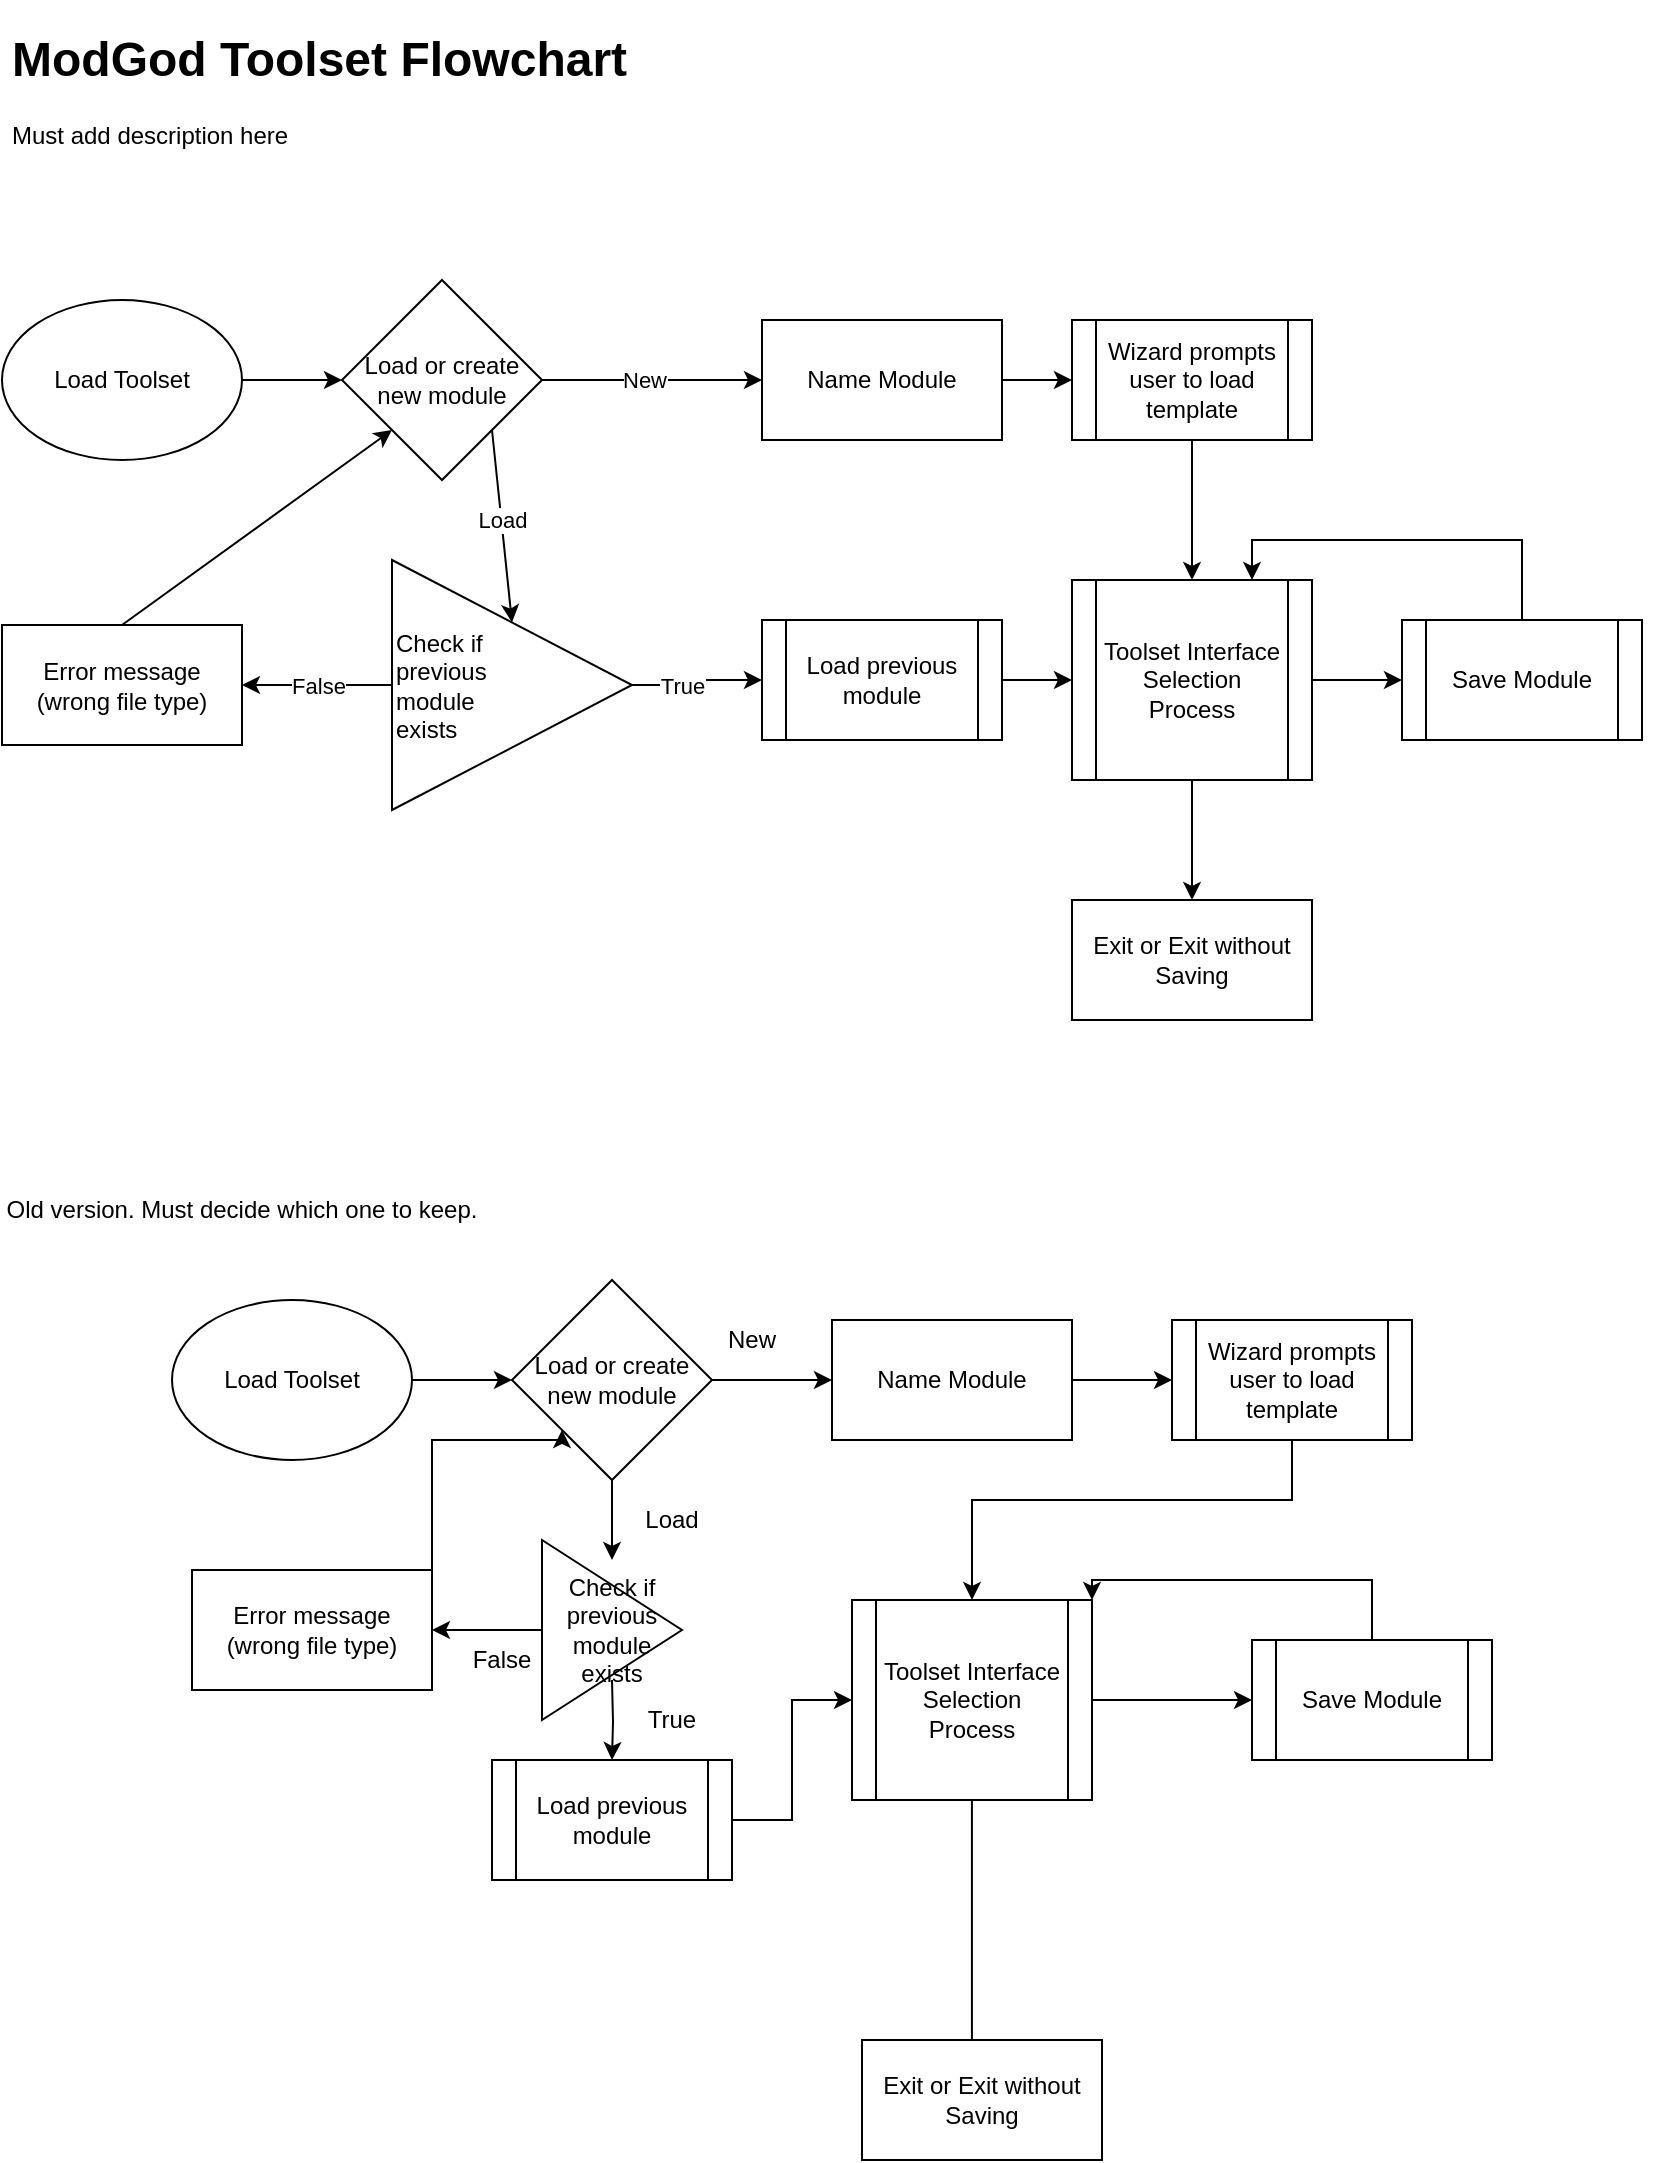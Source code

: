 <mxfile version="20.6.2" type="device"><diagram id="R2Yw-PA5Zl76v-Yz2pTC" name="Page-1"><mxGraphModel dx="1648" dy="820" grid="1" gridSize="10" guides="1" tooltips="1" connect="1" arrows="1" fold="1" page="1" pageScale="1" pageWidth="850" pageHeight="1100" math="0" shadow="0"><root><mxCell id="0"/><mxCell id="1" parent="0"/><mxCell id="6qQ_5ZA5_tba8BoMrGhh-3" value="" style="edgeStyle=orthogonalEdgeStyle;rounded=0;orthogonalLoop=1;jettySize=auto;html=1;" parent="1" source="6qQ_5ZA5_tba8BoMrGhh-1" target="6qQ_5ZA5_tba8BoMrGhh-2" edge="1"><mxGeometry relative="1" as="geometry"/></mxCell><mxCell id="6qQ_5ZA5_tba8BoMrGhh-1" value="Load Toolset" style="ellipse;whiteSpace=wrap;html=1;" parent="1" vertex="1"><mxGeometry x="95" y="650" width="120" height="80" as="geometry"/></mxCell><mxCell id="6qQ_5ZA5_tba8BoMrGhh-5" value="" style="edgeStyle=orthogonalEdgeStyle;rounded=0;orthogonalLoop=1;jettySize=auto;html=1;" parent="1" source="6qQ_5ZA5_tba8BoMrGhh-31" target="6qQ_5ZA5_tba8BoMrGhh-4" edge="1"><mxGeometry relative="1" as="geometry"/></mxCell><mxCell id="6qQ_5ZA5_tba8BoMrGhh-7" value="" style="edgeStyle=orthogonalEdgeStyle;rounded=0;orthogonalLoop=1;jettySize=auto;html=1;" parent="1" target="6qQ_5ZA5_tba8BoMrGhh-6" edge="1"><mxGeometry relative="1" as="geometry"><mxPoint x="315" y="840" as="sourcePoint"/></mxGeometry></mxCell><mxCell id="6qQ_5ZA5_tba8BoMrGhh-2" value="Load or create new module" style="rhombus;whiteSpace=wrap;html=1;" parent="1" vertex="1"><mxGeometry x="265" y="640" width="100" height="100" as="geometry"/></mxCell><mxCell id="6qQ_5ZA5_tba8BoMrGhh-24" style="edgeStyle=orthogonalEdgeStyle;rounded=0;orthogonalLoop=1;jettySize=auto;html=1;entryX=0.5;entryY=0;entryDx=0;entryDy=0;" parent="1" source="6qQ_5ZA5_tba8BoMrGhh-4" target="6qQ_5ZA5_tba8BoMrGhh-22" edge="1"><mxGeometry relative="1" as="geometry"><Array as="points"><mxPoint x="655" y="750"/><mxPoint x="495" y="750"/></Array></mxGeometry></mxCell><mxCell id="6qQ_5ZA5_tba8BoMrGhh-4" value="Wizard prompts user to load template" style="shape=process;whiteSpace=wrap;html=1;backgroundOutline=1;" parent="1" vertex="1"><mxGeometry x="595" y="660" width="120" height="60" as="geometry"/></mxCell><mxCell id="6qQ_5ZA5_tba8BoMrGhh-23" style="edgeStyle=orthogonalEdgeStyle;rounded=0;orthogonalLoop=1;jettySize=auto;html=1;entryX=0;entryY=0.5;entryDx=0;entryDy=0;" parent="1" source="6qQ_5ZA5_tba8BoMrGhh-6" target="6qQ_5ZA5_tba8BoMrGhh-22" edge="1"><mxGeometry relative="1" as="geometry"/></mxCell><mxCell id="6qQ_5ZA5_tba8BoMrGhh-6" value="Load previous module" style="shape=process;whiteSpace=wrap;html=1;backgroundOutline=1;" parent="1" vertex="1"><mxGeometry x="255" y="880" width="120" height="60" as="geometry"/></mxCell><mxCell id="6qQ_5ZA5_tba8BoMrGhh-8" value="Load" style="text;html=1;strokeColor=none;fillColor=none;align=center;verticalAlign=middle;whiteSpace=wrap;rounded=0;" parent="1" vertex="1"><mxGeometry x="325" y="750" width="40" height="20" as="geometry"/></mxCell><mxCell id="6qQ_5ZA5_tba8BoMrGhh-10" value="" style="edgeStyle=orthogonalEdgeStyle;rounded=0;orthogonalLoop=1;jettySize=auto;html=1;" parent="1" source="6qQ_5ZA5_tba8BoMrGhh-2" edge="1"><mxGeometry relative="1" as="geometry"><mxPoint x="315" y="740" as="sourcePoint"/><mxPoint x="315" y="780" as="targetPoint"/></mxGeometry></mxCell><mxCell id="6qQ_5ZA5_tba8BoMrGhh-19" style="edgeStyle=orthogonalEdgeStyle;rounded=0;orthogonalLoop=1;jettySize=auto;html=1;" parent="1" source="6qQ_5ZA5_tba8BoMrGhh-11" target="6qQ_5ZA5_tba8BoMrGhh-18" edge="1"><mxGeometry relative="1" as="geometry"/></mxCell><mxCell id="6qQ_5ZA5_tba8BoMrGhh-11" value="Check if previous module exists" style="triangle;whiteSpace=wrap;html=1;" parent="1" vertex="1"><mxGeometry x="280" y="770" width="70" height="90" as="geometry"/></mxCell><mxCell id="6qQ_5ZA5_tba8BoMrGhh-12" value="New" style="text;html=1;strokeColor=none;fillColor=none;align=center;verticalAlign=middle;whiteSpace=wrap;rounded=0;" parent="1" vertex="1"><mxGeometry x="365" y="660" width="40" height="20" as="geometry"/></mxCell><mxCell id="6qQ_5ZA5_tba8BoMrGhh-16" value="True" style="text;html=1;strokeColor=none;fillColor=none;align=center;verticalAlign=middle;whiteSpace=wrap;rounded=0;" parent="1" vertex="1"><mxGeometry x="325" y="850" width="40" height="20" as="geometry"/></mxCell><mxCell id="6qQ_5ZA5_tba8BoMrGhh-17" value="False" style="text;html=1;strokeColor=none;fillColor=none;align=center;verticalAlign=middle;whiteSpace=wrap;rounded=0;" parent="1" vertex="1"><mxGeometry x="240" y="820" width="40" height="20" as="geometry"/></mxCell><mxCell id="6qQ_5ZA5_tba8BoMrGhh-21" style="edgeStyle=orthogonalEdgeStyle;rounded=0;orthogonalLoop=1;jettySize=auto;html=1;entryX=0;entryY=1;entryDx=0;entryDy=0;" parent="1" source="6qQ_5ZA5_tba8BoMrGhh-18" edge="1" target="6qQ_5ZA5_tba8BoMrGhh-2"><mxGeometry relative="1" as="geometry"><mxPoint x="255" y="700" as="targetPoint"/><Array as="points"><mxPoint x="225" y="720"/><mxPoint x="290" y="720"/></Array></mxGeometry></mxCell><mxCell id="6qQ_5ZA5_tba8BoMrGhh-18" value="Error message (wrong file type)" style="rounded=0;whiteSpace=wrap;html=1;" parent="1" vertex="1"><mxGeometry x="105" y="785" width="120" height="60" as="geometry"/></mxCell><mxCell id="6qQ_5ZA5_tba8BoMrGhh-27" value="" style="edgeStyle=orthogonalEdgeStyle;rounded=0;orthogonalLoop=1;jettySize=auto;html=1;" parent="1" source="6qQ_5ZA5_tba8BoMrGhh-22" target="6qQ_5ZA5_tba8BoMrGhh-26" edge="1"><mxGeometry relative="1" as="geometry"/></mxCell><mxCell id="6qQ_5ZA5_tba8BoMrGhh-30" style="edgeStyle=orthogonalEdgeStyle;rounded=0;orthogonalLoop=1;jettySize=auto;html=1;entryX=0.458;entryY=0.167;entryDx=0;entryDy=0;entryPerimeter=0;" parent="1" source="6qQ_5ZA5_tba8BoMrGhh-22" target="6qQ_5ZA5_tba8BoMrGhh-29" edge="1"><mxGeometry relative="1" as="geometry"/></mxCell><mxCell id="6qQ_5ZA5_tba8BoMrGhh-22" value="Toolset Interface Selection Process" style="shape=process;whiteSpace=wrap;html=1;backgroundOutline=1;" parent="1" vertex="1"><mxGeometry x="435" y="800" width="120" height="100" as="geometry"/></mxCell><mxCell id="6qQ_5ZA5_tba8BoMrGhh-28" style="edgeStyle=orthogonalEdgeStyle;rounded=0;orthogonalLoop=1;jettySize=auto;html=1;entryX=1;entryY=0;entryDx=0;entryDy=0;" parent="1" source="6qQ_5ZA5_tba8BoMrGhh-26" target="6qQ_5ZA5_tba8BoMrGhh-22" edge="1"><mxGeometry relative="1" as="geometry"><mxPoint x="655" y="790" as="targetPoint"/><Array as="points"><mxPoint x="695" y="790"/><mxPoint x="555" y="790"/></Array></mxGeometry></mxCell><mxCell id="6qQ_5ZA5_tba8BoMrGhh-26" value="Save Module" style="shape=process;whiteSpace=wrap;html=1;backgroundOutline=1;" parent="1" vertex="1"><mxGeometry x="635" y="820" width="120" height="60" as="geometry"/></mxCell><mxCell id="6qQ_5ZA5_tba8BoMrGhh-29" value="Exit or Exit without Saving" style="rounded=0;whiteSpace=wrap;html=1;" parent="1" vertex="1"><mxGeometry x="440" y="1020" width="120" height="60" as="geometry"/></mxCell><mxCell id="6qQ_5ZA5_tba8BoMrGhh-31" value="Name Module" style="rounded=0;whiteSpace=wrap;html=1;" parent="1" vertex="1"><mxGeometry x="425" y="660" width="120" height="60" as="geometry"/></mxCell><mxCell id="6qQ_5ZA5_tba8BoMrGhh-32" value="" style="edgeStyle=orthogonalEdgeStyle;rounded=0;orthogonalLoop=1;jettySize=auto;html=1;" parent="1" source="6qQ_5ZA5_tba8BoMrGhh-2" target="6qQ_5ZA5_tba8BoMrGhh-31" edge="1"><mxGeometry relative="1" as="geometry"><mxPoint x="365" y="690" as="sourcePoint"/><mxPoint x="595" y="690" as="targetPoint"/></mxGeometry></mxCell><mxCell id="meFhKcxC9LOJUCu2-5Yn-1" value="&lt;h1&gt;ModGod Toolset Flowchart&lt;/h1&gt;&lt;p&gt;Must add description here&lt;/p&gt;" style="text;html=1;strokeColor=none;fillColor=none;spacing=5;spacingTop=-20;whiteSpace=wrap;overflow=hidden;rounded=0;" vertex="1" parent="1"><mxGeometry x="10" y="10" width="830" height="120" as="geometry"/></mxCell><mxCell id="meFhKcxC9LOJUCu2-5Yn-8" style="edgeStyle=orthogonalEdgeStyle;rounded=0;orthogonalLoop=1;jettySize=auto;html=1;entryX=0;entryY=0.5;entryDx=0;entryDy=0;" edge="1" parent="1" source="meFhKcxC9LOJUCu2-5Yn-2" target="meFhKcxC9LOJUCu2-5Yn-3"><mxGeometry relative="1" as="geometry"/></mxCell><mxCell id="meFhKcxC9LOJUCu2-5Yn-2" value="Load Toolset" style="ellipse;whiteSpace=wrap;html=1;" vertex="1" parent="1"><mxGeometry x="10" y="150" width="120" height="80" as="geometry"/></mxCell><mxCell id="meFhKcxC9LOJUCu2-5Yn-9" style="edgeStyle=orthogonalEdgeStyle;rounded=0;orthogonalLoop=1;jettySize=auto;html=1;exitX=1;exitY=0.5;exitDx=0;exitDy=0;entryX=0;entryY=0.5;entryDx=0;entryDy=0;" edge="1" parent="1" source="meFhKcxC9LOJUCu2-5Yn-3" target="meFhKcxC9LOJUCu2-5Yn-4"><mxGeometry relative="1" as="geometry"/></mxCell><mxCell id="meFhKcxC9LOJUCu2-5Yn-10" value="New" style="edgeLabel;html=1;align=center;verticalAlign=middle;resizable=0;points=[];" vertex="1" connectable="0" parent="meFhKcxC9LOJUCu2-5Yn-9"><mxGeometry x="0.303" relative="1" as="geometry"><mxPoint x="-21" as="offset"/></mxGeometry></mxCell><mxCell id="meFhKcxC9LOJUCu2-5Yn-3" value="Load or create new module" style="rhombus;whiteSpace=wrap;html=1;" vertex="1" parent="1"><mxGeometry x="180" y="140" width="100" height="100" as="geometry"/></mxCell><mxCell id="meFhKcxC9LOJUCu2-5Yn-25" style="edgeStyle=orthogonalEdgeStyle;rounded=0;orthogonalLoop=1;jettySize=auto;html=1;entryX=0;entryY=0.5;entryDx=0;entryDy=0;" edge="1" parent="1" source="meFhKcxC9LOJUCu2-5Yn-4" target="meFhKcxC9LOJUCu2-5Yn-5"><mxGeometry relative="1" as="geometry"/></mxCell><mxCell id="meFhKcxC9LOJUCu2-5Yn-4" value="Name Module" style="rounded=0;whiteSpace=wrap;html=1;" vertex="1" parent="1"><mxGeometry x="390" y="160" width="120" height="60" as="geometry"/></mxCell><mxCell id="meFhKcxC9LOJUCu2-5Yn-26" style="edgeStyle=orthogonalEdgeStyle;rounded=0;orthogonalLoop=1;jettySize=auto;html=1;exitX=0.5;exitY=1;exitDx=0;exitDy=0;entryX=0.5;entryY=0;entryDx=0;entryDy=0;" edge="1" parent="1" source="meFhKcxC9LOJUCu2-5Yn-5" target="meFhKcxC9LOJUCu2-5Yn-23"><mxGeometry relative="1" as="geometry"/></mxCell><mxCell id="meFhKcxC9LOJUCu2-5Yn-5" value="Wizard prompts user to load template" style="shape=process;whiteSpace=wrap;html=1;backgroundOutline=1;" vertex="1" parent="1"><mxGeometry x="545" y="160" width="120" height="60" as="geometry"/></mxCell><mxCell id="meFhKcxC9LOJUCu2-5Yn-6" value="Error message (wrong file type)" style="rounded=0;whiteSpace=wrap;html=1;" vertex="1" parent="1"><mxGeometry x="10" y="312.5" width="120" height="60" as="geometry"/></mxCell><mxCell id="meFhKcxC9LOJUCu2-5Yn-15" style="edgeStyle=orthogonalEdgeStyle;rounded=0;orthogonalLoop=1;jettySize=auto;html=1;exitX=0;exitY=0.5;exitDx=0;exitDy=0;entryX=1;entryY=0.5;entryDx=0;entryDy=0;" edge="1" parent="1" source="meFhKcxC9LOJUCu2-5Yn-7" target="meFhKcxC9LOJUCu2-5Yn-6"><mxGeometry relative="1" as="geometry"/></mxCell><mxCell id="meFhKcxC9LOJUCu2-5Yn-16" value="False" style="edgeLabel;html=1;align=center;verticalAlign=middle;resizable=0;points=[];" vertex="1" connectable="0" parent="meFhKcxC9LOJUCu2-5Yn-15"><mxGeometry x="-0.289" relative="1" as="geometry"><mxPoint x="-11" as="offset"/></mxGeometry></mxCell><mxCell id="meFhKcxC9LOJUCu2-5Yn-21" style="edgeStyle=orthogonalEdgeStyle;rounded=0;orthogonalLoop=1;jettySize=auto;html=1;entryX=0;entryY=0.5;entryDx=0;entryDy=0;" edge="1" parent="1" source="meFhKcxC9LOJUCu2-5Yn-7" target="meFhKcxC9LOJUCu2-5Yn-20"><mxGeometry relative="1" as="geometry"/></mxCell><mxCell id="meFhKcxC9LOJUCu2-5Yn-22" value="True" style="edgeLabel;html=1;align=center;verticalAlign=middle;resizable=0;points=[];" vertex="1" connectable="0" parent="meFhKcxC9LOJUCu2-5Yn-21"><mxGeometry x="-0.258" relative="1" as="geometry"><mxPoint as="offset"/></mxGeometry></mxCell><mxCell id="meFhKcxC9LOJUCu2-5Yn-7" value="Check if &lt;br&gt;previous &lt;br&gt;module &lt;br&gt;exists" style="triangle;whiteSpace=wrap;html=1;align=left;" vertex="1" parent="1"><mxGeometry x="205" y="280" width="120" height="125" as="geometry"/></mxCell><mxCell id="meFhKcxC9LOJUCu2-5Yn-14" value="" style="endArrow=classic;html=1;rounded=0;entryX=0;entryY=1;entryDx=0;entryDy=0;exitX=0.5;exitY=0;exitDx=0;exitDy=0;" edge="1" parent="1" source="meFhKcxC9LOJUCu2-5Yn-6" target="meFhKcxC9LOJUCu2-5Yn-3"><mxGeometry width="50" height="50" relative="1" as="geometry"><mxPoint x="140" y="280" as="sourcePoint"/><mxPoint x="190" y="230" as="targetPoint"/></mxGeometry></mxCell><mxCell id="meFhKcxC9LOJUCu2-5Yn-18" value="" style="endArrow=classic;html=1;rounded=0;exitX=1;exitY=1;exitDx=0;exitDy=0;entryX=0.5;entryY=0;entryDx=0;entryDy=0;" edge="1" parent="1" source="meFhKcxC9LOJUCu2-5Yn-3" target="meFhKcxC9LOJUCu2-5Yn-7"><mxGeometry width="50" height="50" relative="1" as="geometry"><mxPoint x="340" y="310" as="sourcePoint"/><mxPoint x="390" y="260" as="targetPoint"/></mxGeometry></mxCell><mxCell id="meFhKcxC9LOJUCu2-5Yn-19" value="Load" style="edgeLabel;html=1;align=center;verticalAlign=middle;resizable=0;points=[];" vertex="1" connectable="0" parent="meFhKcxC9LOJUCu2-5Yn-18"><mxGeometry x="-0.337" y="1" relative="1" as="geometry"><mxPoint y="13" as="offset"/></mxGeometry></mxCell><mxCell id="meFhKcxC9LOJUCu2-5Yn-24" style="edgeStyle=orthogonalEdgeStyle;rounded=0;orthogonalLoop=1;jettySize=auto;html=1;entryX=0;entryY=0.5;entryDx=0;entryDy=0;" edge="1" parent="1" source="meFhKcxC9LOJUCu2-5Yn-20" target="meFhKcxC9LOJUCu2-5Yn-23"><mxGeometry relative="1" as="geometry"/></mxCell><mxCell id="meFhKcxC9LOJUCu2-5Yn-20" value="Load previous module" style="shape=process;whiteSpace=wrap;html=1;backgroundOutline=1;" vertex="1" parent="1"><mxGeometry x="390" y="310" width="120" height="60" as="geometry"/></mxCell><mxCell id="meFhKcxC9LOJUCu2-5Yn-28" style="edgeStyle=orthogonalEdgeStyle;rounded=0;orthogonalLoop=1;jettySize=auto;html=1;entryX=0;entryY=0.5;entryDx=0;entryDy=0;" edge="1" parent="1" source="meFhKcxC9LOJUCu2-5Yn-23" target="meFhKcxC9LOJUCu2-5Yn-27"><mxGeometry relative="1" as="geometry"/></mxCell><mxCell id="meFhKcxC9LOJUCu2-5Yn-32" style="edgeStyle=orthogonalEdgeStyle;rounded=0;orthogonalLoop=1;jettySize=auto;html=1;exitX=0.5;exitY=1;exitDx=0;exitDy=0;entryX=0.5;entryY=0;entryDx=0;entryDy=0;" edge="1" parent="1" source="meFhKcxC9LOJUCu2-5Yn-23" target="meFhKcxC9LOJUCu2-5Yn-31"><mxGeometry relative="1" as="geometry"/></mxCell><mxCell id="meFhKcxC9LOJUCu2-5Yn-23" value="Toolset Interface Selection Process" style="shape=process;whiteSpace=wrap;html=1;backgroundOutline=1;" vertex="1" parent="1"><mxGeometry x="545" y="290" width="120" height="100" as="geometry"/></mxCell><mxCell id="meFhKcxC9LOJUCu2-5Yn-29" style="edgeStyle=orthogonalEdgeStyle;rounded=0;orthogonalLoop=1;jettySize=auto;html=1;exitX=0.5;exitY=0;exitDx=0;exitDy=0;entryX=0.75;entryY=0;entryDx=0;entryDy=0;" edge="1" parent="1" source="meFhKcxC9LOJUCu2-5Yn-27" target="meFhKcxC9LOJUCu2-5Yn-23"><mxGeometry relative="1" as="geometry"><Array as="points"><mxPoint x="770" y="270"/><mxPoint x="635" y="270"/></Array></mxGeometry></mxCell><mxCell id="meFhKcxC9LOJUCu2-5Yn-27" value="Save Module" style="shape=process;whiteSpace=wrap;html=1;backgroundOutline=1;" vertex="1" parent="1"><mxGeometry x="710" y="310" width="120" height="60" as="geometry"/></mxCell><mxCell id="meFhKcxC9LOJUCu2-5Yn-31" value="Exit or Exit without Saving" style="rounded=0;whiteSpace=wrap;html=1;" vertex="1" parent="1"><mxGeometry x="545" y="450" width="120" height="60" as="geometry"/></mxCell><mxCell id="meFhKcxC9LOJUCu2-5Yn-33" value="Old version. Must decide which one to keep." style="text;html=1;strokeColor=none;fillColor=none;align=center;verticalAlign=middle;whiteSpace=wrap;rounded=0;" vertex="1" parent="1"><mxGeometry x="10" y="590" width="240" height="30" as="geometry"/></mxCell></root></mxGraphModel></diagram></mxfile>